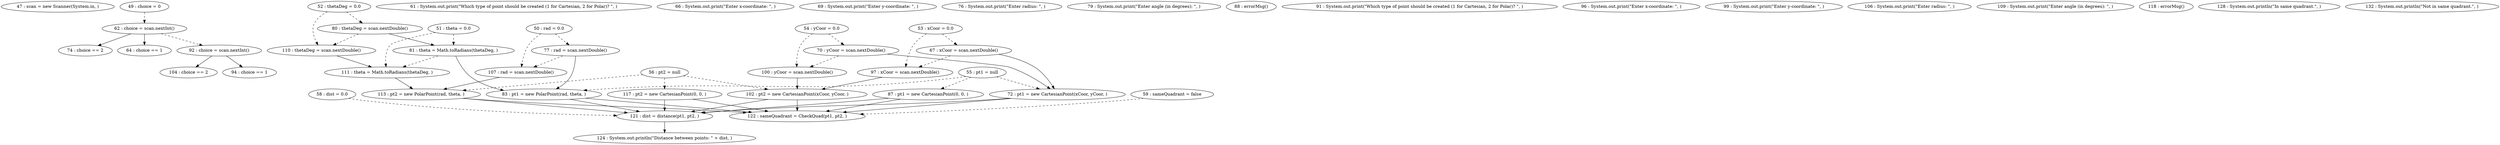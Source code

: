 digraph G {
"47 : scan = new Scanner(System.in, )"
"49 : choice = 0"
"49 : choice = 0" -> "62 : choice = scan.nextInt()" [style=dashed]
"50 : rad = 0.0"
"50 : rad = 0.0" -> "107 : rad = scan.nextDouble()" [style=dashed]
"50 : rad = 0.0" -> "77 : rad = scan.nextDouble()" [style=dashed]
"51 : theta = 0.0"
"51 : theta = 0.0" -> "81 : theta = Math.toRadians(thetaDeg, )" [style=dashed]
"51 : theta = 0.0" -> "111 : theta = Math.toRadians(thetaDeg, )" [style=dashed]
"52 : thetaDeg = 0.0"
"52 : thetaDeg = 0.0" -> "110 : thetaDeg = scan.nextDouble()" [style=dashed]
"52 : thetaDeg = 0.0" -> "80 : thetaDeg = scan.nextDouble()" [style=dashed]
"53 : xCoor = 0.0"
"53 : xCoor = 0.0" -> "67 : xCoor = scan.nextDouble()" [style=dashed]
"53 : xCoor = 0.0" -> "97 : xCoor = scan.nextDouble()" [style=dashed]
"54 : yCoor = 0.0"
"54 : yCoor = 0.0" -> "70 : yCoor = scan.nextDouble()" [style=dashed]
"54 : yCoor = 0.0" -> "100 : yCoor = scan.nextDouble()" [style=dashed]
"55 : pt1 = null"
"55 : pt1 = null" -> "87 : pt1 = new CartesianPoint(0, 0, )" [style=dashed]
"55 : pt1 = null" -> "83 : pt1 = new PolarPoint(rad, theta, )" [style=dashed]
"55 : pt1 = null" -> "72 : pt1 = new CartesianPoint(xCoor, yCoor, )" [style=dashed]
"56 : pt2 = null"
"56 : pt2 = null" -> "113 : pt2 = new PolarPoint(rad, theta, )" [style=dashed]
"56 : pt2 = null" -> "117 : pt2 = new CartesianPoint(0, 0, )" [style=dashed]
"56 : pt2 = null" -> "102 : pt2 = new CartesianPoint(xCoor, yCoor, )" [style=dashed]
"58 : dist = 0.0"
"58 : dist = 0.0" -> "121 : dist = distance(pt1, pt2, )" [style=dashed]
"59 : sameQuadrant = false"
"59 : sameQuadrant = false" -> "122 : sameQuadrant = CheckQuad(pt1, pt2, )" [style=dashed]
"61 : System.out.print(\"Which type of point should be created (1 for Cartesian, 2 for Polar)? \", )"
"62 : choice = scan.nextInt()"
"62 : choice = scan.nextInt()" -> "74 : choice == 2"
"62 : choice = scan.nextInt()" -> "64 : choice == 1"
"62 : choice = scan.nextInt()" -> "92 : choice = scan.nextInt()" [style=dashed]
"64 : choice == 1"
"66 : System.out.print(\"Enter x-coordinate: \", )"
"67 : xCoor = scan.nextDouble()"
"67 : xCoor = scan.nextDouble()" -> "72 : pt1 = new CartesianPoint(xCoor, yCoor, )"
"67 : xCoor = scan.nextDouble()" -> "97 : xCoor = scan.nextDouble()" [style=dashed]
"69 : System.out.print(\"Enter y-coordinate: \", )"
"70 : yCoor = scan.nextDouble()"
"70 : yCoor = scan.nextDouble()" -> "72 : pt1 = new CartesianPoint(xCoor, yCoor, )"
"70 : yCoor = scan.nextDouble()" -> "100 : yCoor = scan.nextDouble()" [style=dashed]
"72 : pt1 = new CartesianPoint(xCoor, yCoor, )"
"72 : pt1 = new CartesianPoint(xCoor, yCoor, )" -> "121 : dist = distance(pt1, pt2, )"
"72 : pt1 = new CartesianPoint(xCoor, yCoor, )" -> "122 : sameQuadrant = CheckQuad(pt1, pt2, )"
"74 : choice == 2"
"76 : System.out.print(\"Enter radius: \", )"
"77 : rad = scan.nextDouble()"
"77 : rad = scan.nextDouble()" -> "83 : pt1 = new PolarPoint(rad, theta, )"
"77 : rad = scan.nextDouble()" -> "107 : rad = scan.nextDouble()" [style=dashed]
"79 : System.out.print(\"Enter angle (in degrees): \", )"
"80 : thetaDeg = scan.nextDouble()"
"80 : thetaDeg = scan.nextDouble()" -> "81 : theta = Math.toRadians(thetaDeg, )"
"80 : thetaDeg = scan.nextDouble()" -> "110 : thetaDeg = scan.nextDouble()" [style=dashed]
"81 : theta = Math.toRadians(thetaDeg, )"
"81 : theta = Math.toRadians(thetaDeg, )" -> "83 : pt1 = new PolarPoint(rad, theta, )"
"81 : theta = Math.toRadians(thetaDeg, )" -> "111 : theta = Math.toRadians(thetaDeg, )" [style=dashed]
"83 : pt1 = new PolarPoint(rad, theta, )"
"83 : pt1 = new PolarPoint(rad, theta, )" -> "121 : dist = distance(pt1, pt2, )"
"83 : pt1 = new PolarPoint(rad, theta, )" -> "122 : sameQuadrant = CheckQuad(pt1, pt2, )"
"87 : pt1 = new CartesianPoint(0, 0, )"
"87 : pt1 = new CartesianPoint(0, 0, )" -> "121 : dist = distance(pt1, pt2, )"
"87 : pt1 = new CartesianPoint(0, 0, )" -> "122 : sameQuadrant = CheckQuad(pt1, pt2, )"
"88 : errorMsg()"
"91 : System.out.print(\"Which type of point should be created (1 for Cartesian, 2 for Polar)? \", )"
"92 : choice = scan.nextInt()"
"92 : choice = scan.nextInt()" -> "104 : choice == 2"
"92 : choice = scan.nextInt()" -> "94 : choice == 1"
"94 : choice == 1"
"96 : System.out.print(\"Enter x-coordinate: \", )"
"97 : xCoor = scan.nextDouble()"
"97 : xCoor = scan.nextDouble()" -> "102 : pt2 = new CartesianPoint(xCoor, yCoor, )"
"99 : System.out.print(\"Enter y-coordinate: \", )"
"100 : yCoor = scan.nextDouble()"
"100 : yCoor = scan.nextDouble()" -> "102 : pt2 = new CartesianPoint(xCoor, yCoor, )"
"102 : pt2 = new CartesianPoint(xCoor, yCoor, )"
"102 : pt2 = new CartesianPoint(xCoor, yCoor, )" -> "121 : dist = distance(pt1, pt2, )"
"102 : pt2 = new CartesianPoint(xCoor, yCoor, )" -> "122 : sameQuadrant = CheckQuad(pt1, pt2, )"
"104 : choice == 2"
"106 : System.out.print(\"Enter radius: \", )"
"107 : rad = scan.nextDouble()"
"107 : rad = scan.nextDouble()" -> "113 : pt2 = new PolarPoint(rad, theta, )"
"109 : System.out.print(\"Enter angle (in degrees): \", )"
"110 : thetaDeg = scan.nextDouble()"
"110 : thetaDeg = scan.nextDouble()" -> "111 : theta = Math.toRadians(thetaDeg, )"
"111 : theta = Math.toRadians(thetaDeg, )"
"111 : theta = Math.toRadians(thetaDeg, )" -> "113 : pt2 = new PolarPoint(rad, theta, )"
"113 : pt2 = new PolarPoint(rad, theta, )"
"113 : pt2 = new PolarPoint(rad, theta, )" -> "121 : dist = distance(pt1, pt2, )"
"113 : pt2 = new PolarPoint(rad, theta, )" -> "122 : sameQuadrant = CheckQuad(pt1, pt2, )"
"117 : pt2 = new CartesianPoint(0, 0, )"
"117 : pt2 = new CartesianPoint(0, 0, )" -> "121 : dist = distance(pt1, pt2, )"
"117 : pt2 = new CartesianPoint(0, 0, )" -> "122 : sameQuadrant = CheckQuad(pt1, pt2, )"
"118 : errorMsg()"
"121 : dist = distance(pt1, pt2, )"
"121 : dist = distance(pt1, pt2, )" -> "124 : System.out.println(\"Distance between points: \" + dist, )"
"122 : sameQuadrant = CheckQuad(pt1, pt2, )"
"124 : System.out.println(\"Distance between points: \" + dist, )"
"128 : System.out.println(\"In same quadrant.\", )"
"132 : System.out.println(\"Not in same quadrant.\", )"
}